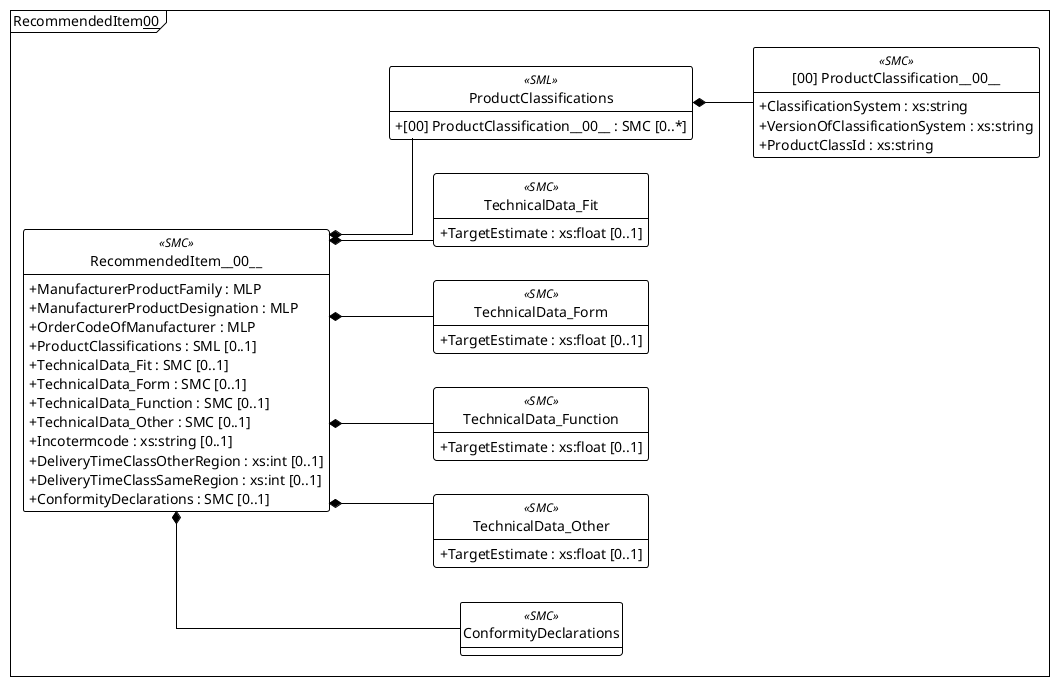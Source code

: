 @startuml
!theme plain
left to right direction
hide class circle
hide class methods
skinparam classAttributeIconSize 0
' skinparam linetype polyline
skinparam linetype ortho

mainframe  RecommendedItem__00__

class "RecommendedItem__00__" as ID00000001 <<SMC>> {
  +ManufacturerProductFamily : MLP
  +ManufacturerProductDesignation : MLP
  +OrderCodeOfManufacturer : MLP
  +ProductClassifications : SML [0..1]
  +TechnicalData_Fit : SMC [0..1]
  +TechnicalData_Form : SMC [0..1]
  +TechnicalData_Function : SMC [0..1]
  +TechnicalData_Other : SMC [0..1]
  +Incotermcode : xs:string [0..1]
  +DeliveryTimeClassOtherRegion : xs:int [0..1]
  +DeliveryTimeClassSameRegion : xs:int [0..1]
  +ConformityDeclarations : SMC [0..1]
}

class "ProductClassifications" as ID00000002 <<SML>> {
  +[00] ProductClassification__00__ : SMC [0..*]
}

class "[00] ProductClassification__00__" as ID00000003 <<SMC>> {
  +ClassificationSystem : xs:string
  +VersionOfClassificationSystem : xs:string
  +ProductClassId : xs:string
}

class "TechnicalData_Fit" as ID00000004 <<SMC>> {
  +TargetEstimate : xs:float [0..1]
}

class "TechnicalData_Form" as ID00000005 <<SMC>> {
  +TargetEstimate : xs:float [0..1]
}

class "TechnicalData_Function" as ID00000006 <<SMC>> {
  +TargetEstimate : xs:float [0..1]
}

class "TechnicalData_Other" as ID00000007 <<SMC>> {
  +TargetEstimate : xs:float [0..1]
}

class "ConformityDeclarations" as ID00000008 <<SMC>> {
}

ID00000002 *--  ID00000003 : ""
ID00000001 *--  ID00000002 : ""
ID00000001 *--  ID00000004 : ""
ID00000001 *--  ID00000005 : ""
ID00000001 *--  ID00000006 : ""
ID00000001 *--  ID00000007 : ""
ID00000001 *--  ID00000008 : ""
@enduml
